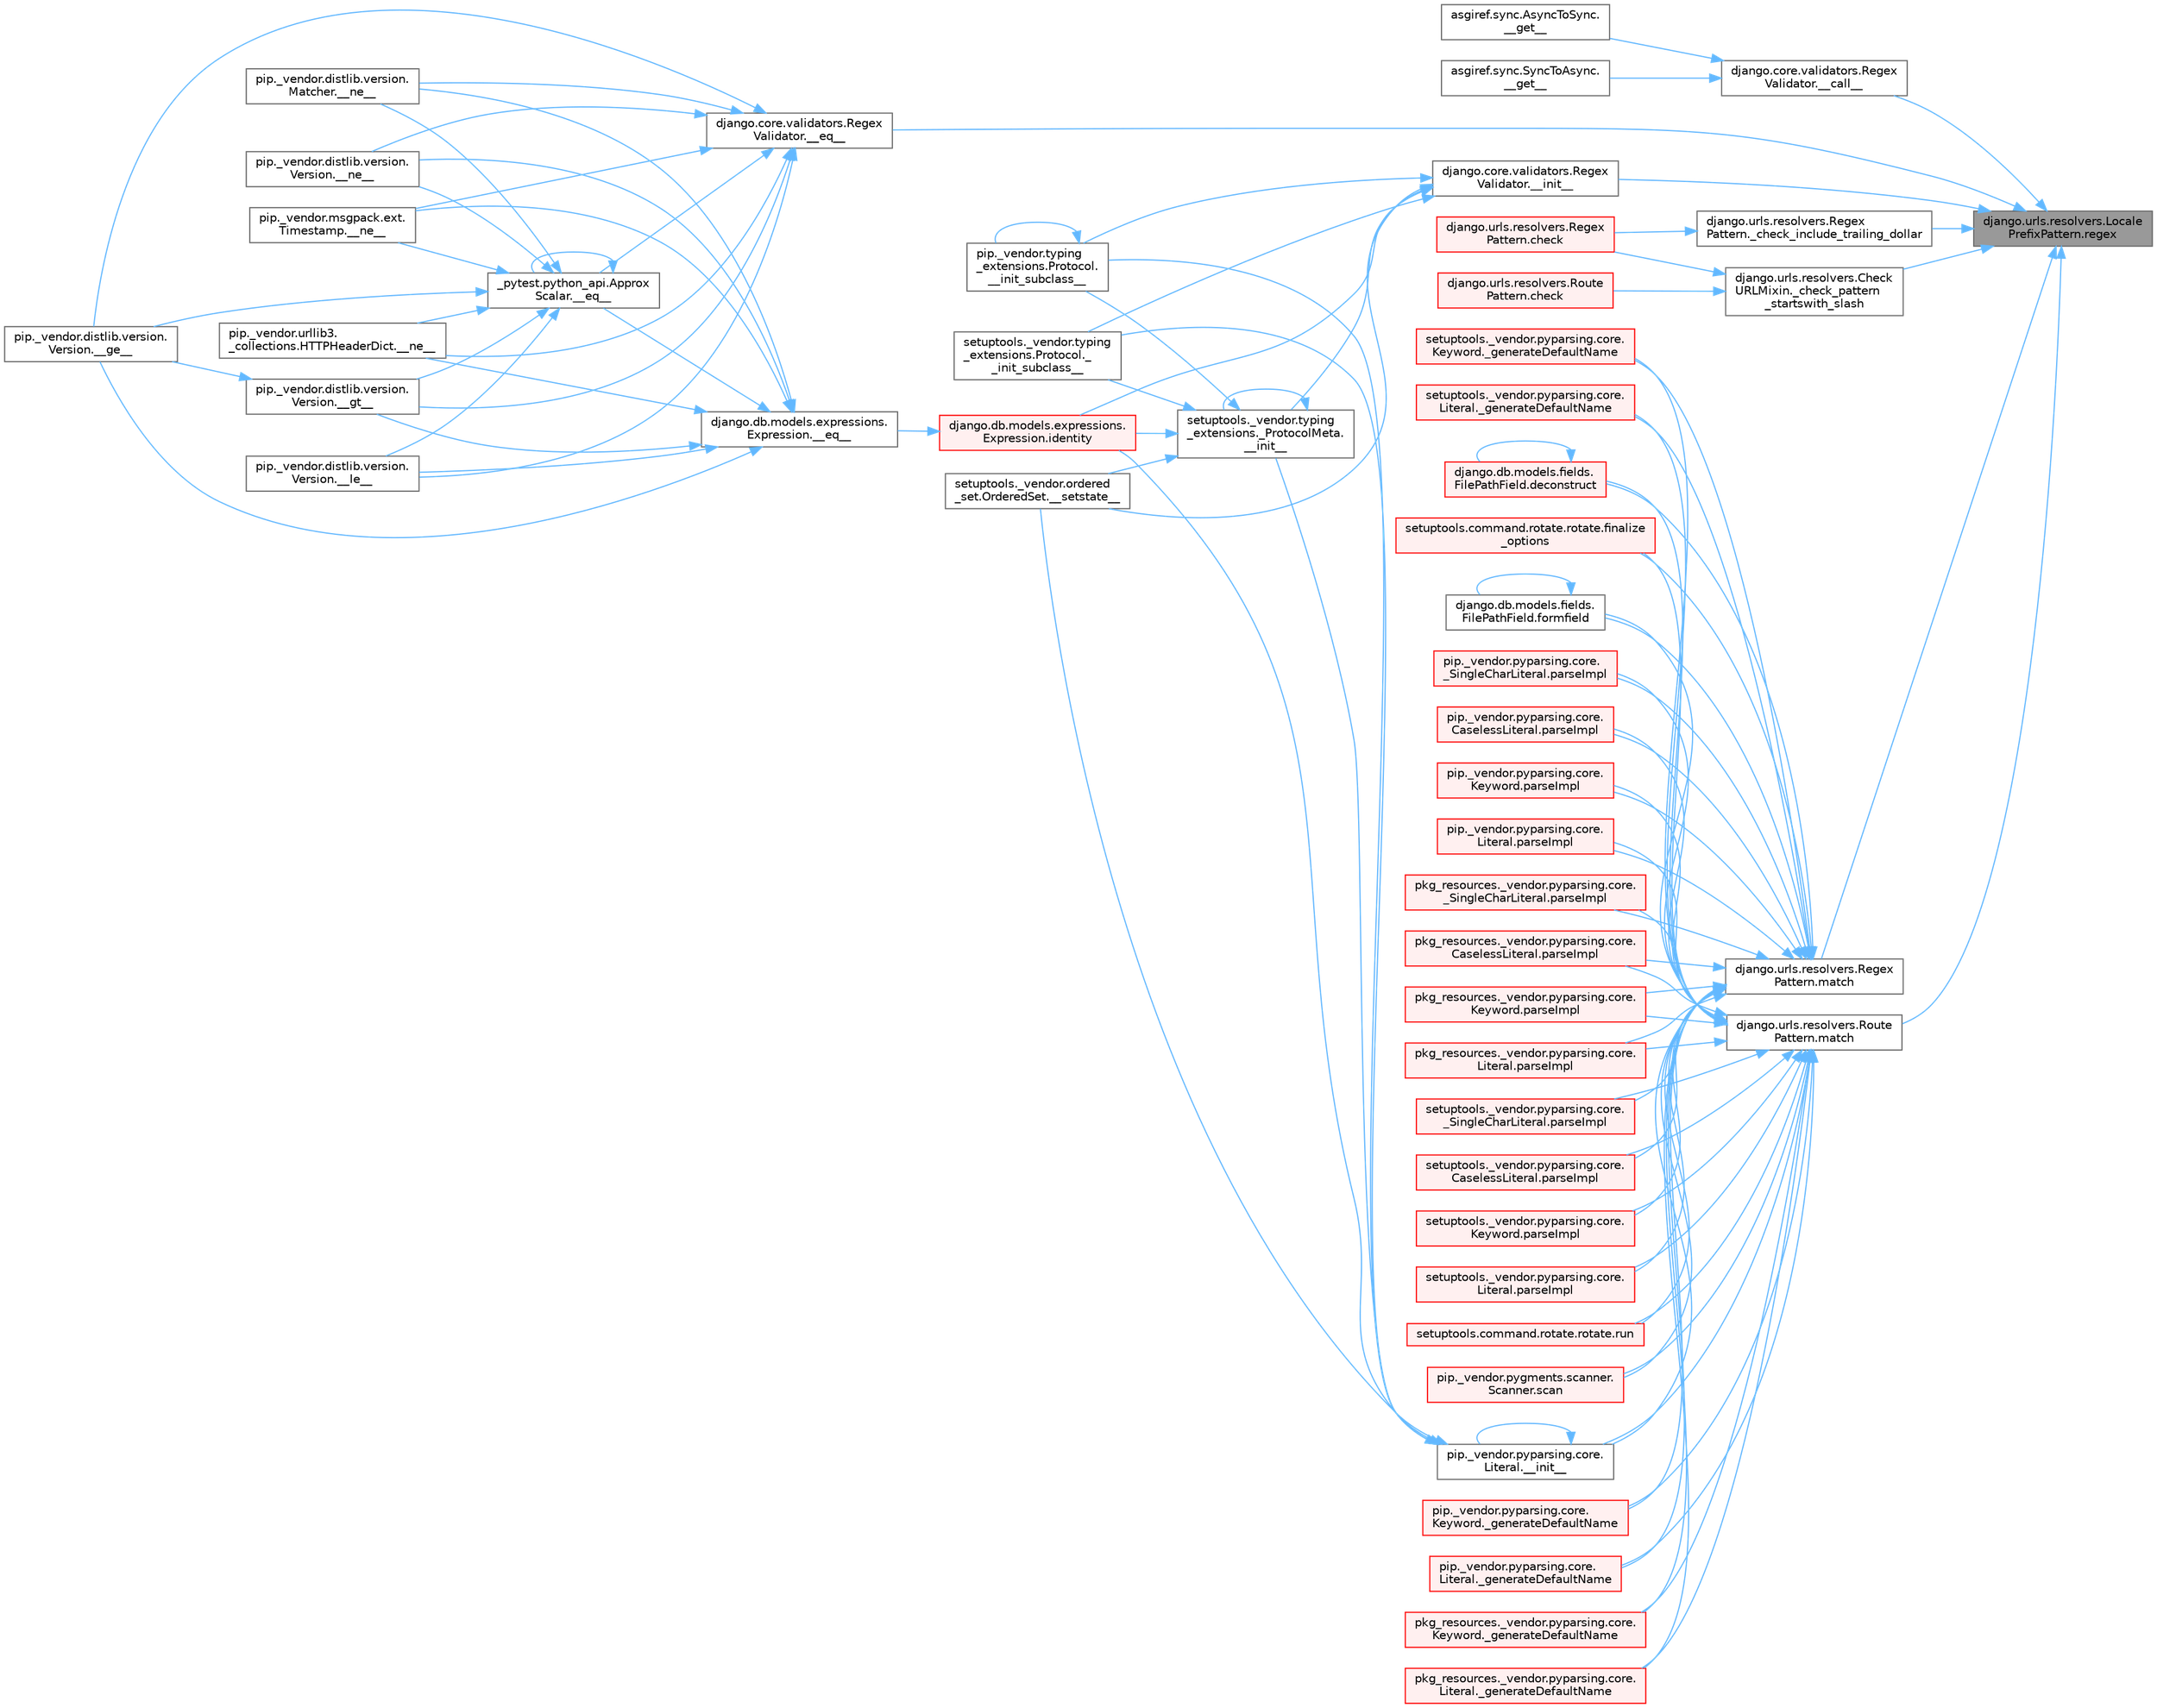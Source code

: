 digraph "django.urls.resolvers.LocalePrefixPattern.regex"
{
 // LATEX_PDF_SIZE
  bgcolor="transparent";
  edge [fontname=Helvetica,fontsize=10,labelfontname=Helvetica,labelfontsize=10];
  node [fontname=Helvetica,fontsize=10,shape=box,height=0.2,width=0.4];
  rankdir="RL";
  Node1 [id="Node000001",label="django.urls.resolvers.Locale\lPrefixPattern.regex",height=0.2,width=0.4,color="gray40", fillcolor="grey60", style="filled", fontcolor="black",tooltip=" "];
  Node1 -> Node2 [id="edge1_Node000001_Node000002",dir="back",color="steelblue1",style="solid",tooltip=" "];
  Node2 [id="Node000002",label="django.core.validators.Regex\lValidator.__call__",height=0.2,width=0.4,color="grey40", fillcolor="white", style="filled",URL="$classdjango_1_1core_1_1validators_1_1_regex_validator.html#a30d4eea6f9d0ab73781123cc26244775",tooltip=" "];
  Node2 -> Node3 [id="edge2_Node000002_Node000003",dir="back",color="steelblue1",style="solid",tooltip=" "];
  Node3 [id="Node000003",label="asgiref.sync.AsyncToSync.\l__get__",height=0.2,width=0.4,color="grey40", fillcolor="white", style="filled",URL="$classasgiref_1_1sync_1_1_async_to_sync.html#a23e9ef7a73da98dad9e3f4e65846969b",tooltip=" "];
  Node2 -> Node4 [id="edge3_Node000002_Node000004",dir="back",color="steelblue1",style="solid",tooltip=" "];
  Node4 [id="Node000004",label="asgiref.sync.SyncToAsync.\l__get__",height=0.2,width=0.4,color="grey40", fillcolor="white", style="filled",URL="$classasgiref_1_1sync_1_1_sync_to_async.html#aebdfbe3f01079a529fd2f39810597381",tooltip=" "];
  Node1 -> Node5 [id="edge4_Node000001_Node000005",dir="back",color="steelblue1",style="solid",tooltip=" "];
  Node5 [id="Node000005",label="django.core.validators.Regex\lValidator.__eq__",height=0.2,width=0.4,color="grey40", fillcolor="white", style="filled",URL="$classdjango_1_1core_1_1validators_1_1_regex_validator.html#a18919d09fcbe332a2b693ad5a178a974",tooltip=" "];
  Node5 -> Node6 [id="edge5_Node000005_Node000006",dir="back",color="steelblue1",style="solid",tooltip=" "];
  Node6 [id="Node000006",label="_pytest.python_api.Approx\lScalar.__eq__",height=0.2,width=0.4,color="grey40", fillcolor="white", style="filled",URL="$class__pytest_1_1python__api_1_1_approx_scalar.html#af4601ee4ca7409927f88c83ebfc3d923",tooltip=" "];
  Node6 -> Node6 [id="edge6_Node000006_Node000006",dir="back",color="steelblue1",style="solid",tooltip=" "];
  Node6 -> Node7 [id="edge7_Node000006_Node000007",dir="back",color="steelblue1",style="solid",tooltip=" "];
  Node7 [id="Node000007",label="pip._vendor.distlib.version.\lVersion.__ge__",height=0.2,width=0.4,color="grey40", fillcolor="white", style="filled",URL="$classpip_1_1__vendor_1_1distlib_1_1version_1_1_version.html#aa6b7b889cebc687ddb5ed9040d01b1ec",tooltip=" "];
  Node6 -> Node8 [id="edge8_Node000006_Node000008",dir="back",color="steelblue1",style="solid",tooltip=" "];
  Node8 [id="Node000008",label="pip._vendor.distlib.version.\lVersion.__gt__",height=0.2,width=0.4,color="grey40", fillcolor="white", style="filled",URL="$classpip_1_1__vendor_1_1distlib_1_1version_1_1_version.html#a51cf0c8da1bb6829173ff6861b10cb5f",tooltip=" "];
  Node8 -> Node7 [id="edge9_Node000008_Node000007",dir="back",color="steelblue1",style="solid",tooltip=" "];
  Node6 -> Node9 [id="edge10_Node000006_Node000009",dir="back",color="steelblue1",style="solid",tooltip=" "];
  Node9 [id="Node000009",label="pip._vendor.distlib.version.\lVersion.__le__",height=0.2,width=0.4,color="grey40", fillcolor="white", style="filled",URL="$classpip_1_1__vendor_1_1distlib_1_1version_1_1_version.html#ae5e2c5d9b76377e286fcf92a382cbb8b",tooltip=" "];
  Node6 -> Node10 [id="edge11_Node000006_Node000010",dir="back",color="steelblue1",style="solid",tooltip=" "];
  Node10 [id="Node000010",label="pip._vendor.distlib.version.\lMatcher.__ne__",height=0.2,width=0.4,color="grey40", fillcolor="white", style="filled",URL="$classpip_1_1__vendor_1_1distlib_1_1version_1_1_matcher.html#a24f8f8a4686bff3018fee5d22f4e02f1",tooltip=" "];
  Node6 -> Node11 [id="edge12_Node000006_Node000011",dir="back",color="steelblue1",style="solid",tooltip=" "];
  Node11 [id="Node000011",label="pip._vendor.distlib.version.\lVersion.__ne__",height=0.2,width=0.4,color="grey40", fillcolor="white", style="filled",URL="$classpip_1_1__vendor_1_1distlib_1_1version_1_1_version.html#aea3cdf6db007318ab1a2e8d144e2a4a1",tooltip=" "];
  Node6 -> Node12 [id="edge13_Node000006_Node000012",dir="back",color="steelblue1",style="solid",tooltip=" "];
  Node12 [id="Node000012",label="pip._vendor.msgpack.ext.\lTimestamp.__ne__",height=0.2,width=0.4,color="grey40", fillcolor="white", style="filled",URL="$classpip_1_1__vendor_1_1msgpack_1_1ext_1_1_timestamp.html#ac38b8cada8075f7a1133b06bc99b2317",tooltip=" "];
  Node6 -> Node13 [id="edge14_Node000006_Node000013",dir="back",color="steelblue1",style="solid",tooltip=" "];
  Node13 [id="Node000013",label="pip._vendor.urllib3.\l_collections.HTTPHeaderDict.__ne__",height=0.2,width=0.4,color="grey40", fillcolor="white", style="filled",URL="$classpip_1_1__vendor_1_1urllib3_1_1__collections_1_1_h_t_t_p_header_dict.html#aa7766a9499d33160a1258e140e35a806",tooltip=" "];
  Node5 -> Node7 [id="edge15_Node000005_Node000007",dir="back",color="steelblue1",style="solid",tooltip=" "];
  Node5 -> Node8 [id="edge16_Node000005_Node000008",dir="back",color="steelblue1",style="solid",tooltip=" "];
  Node5 -> Node9 [id="edge17_Node000005_Node000009",dir="back",color="steelblue1",style="solid",tooltip=" "];
  Node5 -> Node10 [id="edge18_Node000005_Node000010",dir="back",color="steelblue1",style="solid",tooltip=" "];
  Node5 -> Node11 [id="edge19_Node000005_Node000011",dir="back",color="steelblue1",style="solid",tooltip=" "];
  Node5 -> Node12 [id="edge20_Node000005_Node000012",dir="back",color="steelblue1",style="solid",tooltip=" "];
  Node5 -> Node13 [id="edge21_Node000005_Node000013",dir="back",color="steelblue1",style="solid",tooltip=" "];
  Node1 -> Node14 [id="edge22_Node000001_Node000014",dir="back",color="steelblue1",style="solid",tooltip=" "];
  Node14 [id="Node000014",label="django.core.validators.Regex\lValidator.__init__",height=0.2,width=0.4,color="grey40", fillcolor="white", style="filled",URL="$classdjango_1_1core_1_1validators_1_1_regex_validator.html#ad231bde76c876582cc0e7cf981921690",tooltip=" "];
  Node14 -> Node15 [id="edge23_Node000014_Node000015",dir="back",color="steelblue1",style="solid",tooltip=" "];
  Node15 [id="Node000015",label="setuptools._vendor.typing\l_extensions._ProtocolMeta.\l__init__",height=0.2,width=0.4,color="grey40", fillcolor="white", style="filled",URL="$classsetuptools_1_1__vendor_1_1typing__extensions_1_1___protocol_meta.html#a7bbaff8ac6d19534b46bca363ee0b43a",tooltip=" "];
  Node15 -> Node15 [id="edge24_Node000015_Node000015",dir="back",color="steelblue1",style="solid",tooltip=" "];
  Node15 -> Node16 [id="edge25_Node000015_Node000016",dir="back",color="steelblue1",style="solid",tooltip=" "];
  Node16 [id="Node000016",label="pip._vendor.typing\l_extensions.Protocol.\l__init_subclass__",height=0.2,width=0.4,color="grey40", fillcolor="white", style="filled",URL="$classpip_1_1__vendor_1_1typing__extensions_1_1_protocol.html#a2916efc86cebb8aba6deb7fd30b33988",tooltip=" "];
  Node16 -> Node16 [id="edge26_Node000016_Node000016",dir="back",color="steelblue1",style="solid",tooltip=" "];
  Node15 -> Node17 [id="edge27_Node000015_Node000017",dir="back",color="steelblue1",style="solid",tooltip=" "];
  Node17 [id="Node000017",label="setuptools._vendor.typing\l_extensions.Protocol._\l_init_subclass__",height=0.2,width=0.4,color="grey40", fillcolor="white", style="filled",URL="$classsetuptools_1_1__vendor_1_1typing__extensions_1_1_protocol.html#ac6cbebc092a4724ab3704c5334059874",tooltip=" "];
  Node15 -> Node18 [id="edge28_Node000015_Node000018",dir="back",color="steelblue1",style="solid",tooltip=" "];
  Node18 [id="Node000018",label="setuptools._vendor.ordered\l_set.OrderedSet.__setstate__",height=0.2,width=0.4,color="grey40", fillcolor="white", style="filled",URL="$classsetuptools_1_1__vendor_1_1ordered__set_1_1_ordered_set.html#aa7f7de9d987829525d06db565fe1b4a1",tooltip=" "];
  Node15 -> Node19 [id="edge29_Node000015_Node000019",dir="back",color="steelblue1",style="solid",tooltip=" "];
  Node19 [id="Node000019",label="django.db.models.expressions.\lExpression.identity",height=0.2,width=0.4,color="red", fillcolor="#FFF0F0", style="filled",URL="$classdjango_1_1db_1_1models_1_1expressions_1_1_expression.html#a10048810b5eb8641acf3bc150731b925",tooltip=" "];
  Node19 -> Node20 [id="edge30_Node000019_Node000020",dir="back",color="steelblue1",style="solid",tooltip=" "];
  Node20 [id="Node000020",label="django.db.models.expressions.\lExpression.__eq__",height=0.2,width=0.4,color="grey40", fillcolor="white", style="filled",URL="$classdjango_1_1db_1_1models_1_1expressions_1_1_expression.html#adb4c2940b4e88b38771aac46593315e1",tooltip=" "];
  Node20 -> Node6 [id="edge31_Node000020_Node000006",dir="back",color="steelblue1",style="solid",tooltip=" "];
  Node20 -> Node7 [id="edge32_Node000020_Node000007",dir="back",color="steelblue1",style="solid",tooltip=" "];
  Node20 -> Node8 [id="edge33_Node000020_Node000008",dir="back",color="steelblue1",style="solid",tooltip=" "];
  Node20 -> Node9 [id="edge34_Node000020_Node000009",dir="back",color="steelblue1",style="solid",tooltip=" "];
  Node20 -> Node10 [id="edge35_Node000020_Node000010",dir="back",color="steelblue1",style="solid",tooltip=" "];
  Node20 -> Node11 [id="edge36_Node000020_Node000011",dir="back",color="steelblue1",style="solid",tooltip=" "];
  Node20 -> Node12 [id="edge37_Node000020_Node000012",dir="back",color="steelblue1",style="solid",tooltip=" "];
  Node20 -> Node13 [id="edge38_Node000020_Node000013",dir="back",color="steelblue1",style="solid",tooltip=" "];
  Node14 -> Node16 [id="edge39_Node000014_Node000016",dir="back",color="steelblue1",style="solid",tooltip=" "];
  Node14 -> Node17 [id="edge40_Node000014_Node000017",dir="back",color="steelblue1",style="solid",tooltip=" "];
  Node14 -> Node18 [id="edge41_Node000014_Node000018",dir="back",color="steelblue1",style="solid",tooltip=" "];
  Node14 -> Node19 [id="edge42_Node000014_Node000019",dir="back",color="steelblue1",style="solid",tooltip=" "];
  Node1 -> Node38 [id="edge43_Node000001_Node000038",dir="back",color="steelblue1",style="solid",tooltip=" "];
  Node38 [id="Node000038",label="django.urls.resolvers.Regex\lPattern._check_include_trailing_dollar",height=0.2,width=0.4,color="grey40", fillcolor="white", style="filled",URL="$classdjango_1_1urls_1_1resolvers_1_1_regex_pattern.html#afc8e391fb4ddd3b6f3277763af662ba6",tooltip=" "];
  Node38 -> Node39 [id="edge44_Node000038_Node000039",dir="back",color="steelblue1",style="solid",tooltip=" "];
  Node39 [id="Node000039",label="django.urls.resolvers.Regex\lPattern.check",height=0.2,width=0.4,color="red", fillcolor="#FFF0F0", style="filled",URL="$classdjango_1_1urls_1_1resolvers_1_1_regex_pattern.html#a4fb074a83e87154e285b43ad16965c9d",tooltip=" "];
  Node1 -> Node880 [id="edge45_Node000001_Node000880",dir="back",color="steelblue1",style="solid",tooltip=" "];
  Node880 [id="Node000880",label="django.urls.resolvers.Check\lURLMixin._check_pattern\l_startswith_slash",height=0.2,width=0.4,color="grey40", fillcolor="white", style="filled",URL="$classdjango_1_1urls_1_1resolvers_1_1_check_u_r_l_mixin.html#a978f04f1ff4f29aa18eeef579abb7d11",tooltip=" "];
  Node880 -> Node39 [id="edge46_Node000880_Node000039",dir="back",color="steelblue1",style="solid",tooltip=" "];
  Node880 -> Node881 [id="edge47_Node000880_Node000881",dir="back",color="steelblue1",style="solid",tooltip=" "];
  Node881 [id="Node000881",label="django.urls.resolvers.Route\lPattern.check",height=0.2,width=0.4,color="red", fillcolor="#FFF0F0", style="filled",URL="$classdjango_1_1urls_1_1resolvers_1_1_route_pattern.html#a4445d301d14d0624b8cba76ba19cdc4b",tooltip=" "];
  Node1 -> Node3182 [id="edge48_Node000001_Node003182",dir="back",color="steelblue1",style="solid",tooltip=" "];
  Node3182 [id="Node003182",label="django.urls.resolvers.Regex\lPattern.match",height=0.2,width=0.4,color="grey40", fillcolor="white", style="filled",URL="$classdjango_1_1urls_1_1resolvers_1_1_regex_pattern.html#a022c60160d7874269b5000d1bba34ba5",tooltip=" "];
  Node3182 -> Node2353 [id="edge49_Node003182_Node002353",dir="back",color="steelblue1",style="solid",tooltip=" "];
  Node2353 [id="Node002353",label="pip._vendor.pyparsing.core.\lLiteral.__init__",height=0.2,width=0.4,color="grey40", fillcolor="white", style="filled",URL="$classpip_1_1__vendor_1_1pyparsing_1_1core_1_1_literal.html#aabef57e2be5669976d8ac976e2ee0cbe",tooltip=" "];
  Node2353 -> Node2353 [id="edge50_Node002353_Node002353",dir="back",color="steelblue1",style="solid",tooltip=" "];
  Node2353 -> Node15 [id="edge51_Node002353_Node000015",dir="back",color="steelblue1",style="solid",tooltip=" "];
  Node2353 -> Node16 [id="edge52_Node002353_Node000016",dir="back",color="steelblue1",style="solid",tooltip=" "];
  Node2353 -> Node17 [id="edge53_Node002353_Node000017",dir="back",color="steelblue1",style="solid",tooltip=" "];
  Node2353 -> Node18 [id="edge54_Node002353_Node000018",dir="back",color="steelblue1",style="solid",tooltip=" "];
  Node2353 -> Node19 [id="edge55_Node002353_Node000019",dir="back",color="steelblue1",style="solid",tooltip=" "];
  Node3182 -> Node2354 [id="edge56_Node003182_Node002354",dir="back",color="steelblue1",style="solid",tooltip=" "];
  Node2354 [id="Node002354",label="pip._vendor.pyparsing.core.\lKeyword._generateDefaultName",height=0.2,width=0.4,color="red", fillcolor="#FFF0F0", style="filled",URL="$classpip_1_1__vendor_1_1pyparsing_1_1core_1_1_keyword.html#a31ab29e2805edb145e58ab04d153a230",tooltip=" "];
  Node3182 -> Node2361 [id="edge57_Node003182_Node002361",dir="back",color="steelblue1",style="solid",tooltip=" "];
  Node2361 [id="Node002361",label="pip._vendor.pyparsing.core.\lLiteral._generateDefaultName",height=0.2,width=0.4,color="red", fillcolor="#FFF0F0", style="filled",URL="$classpip_1_1__vendor_1_1pyparsing_1_1core_1_1_literal.html#a43292445d31bf5ba62d351f2b8d5605a",tooltip=" "];
  Node3182 -> Node2362 [id="edge58_Node003182_Node002362",dir="back",color="steelblue1",style="solid",tooltip=" "];
  Node2362 [id="Node002362",label="pkg_resources._vendor.pyparsing.core.\lKeyword._generateDefaultName",height=0.2,width=0.4,color="red", fillcolor="#FFF0F0", style="filled",URL="$classpkg__resources_1_1__vendor_1_1pyparsing_1_1core_1_1_keyword.html#a315223039b2888fb49f955be9cff7b09",tooltip=" "];
  Node3182 -> Node2363 [id="edge59_Node003182_Node002363",dir="back",color="steelblue1",style="solid",tooltip=" "];
  Node2363 [id="Node002363",label="pkg_resources._vendor.pyparsing.core.\lLiteral._generateDefaultName",height=0.2,width=0.4,color="red", fillcolor="#FFF0F0", style="filled",URL="$classpkg__resources_1_1__vendor_1_1pyparsing_1_1core_1_1_literal.html#a7a03c95358881162f9596748d0cde21e",tooltip=" "];
  Node3182 -> Node2364 [id="edge60_Node003182_Node002364",dir="back",color="steelblue1",style="solid",tooltip=" "];
  Node2364 [id="Node002364",label="setuptools._vendor.pyparsing.core.\lKeyword._generateDefaultName",height=0.2,width=0.4,color="red", fillcolor="#FFF0F0", style="filled",URL="$classsetuptools_1_1__vendor_1_1pyparsing_1_1core_1_1_keyword.html#ae4f3c65f0707d0a23fed0f57383e3e4e",tooltip=" "];
  Node3182 -> Node2365 [id="edge61_Node003182_Node002365",dir="back",color="steelblue1",style="solid",tooltip=" "];
  Node2365 [id="Node002365",label="setuptools._vendor.pyparsing.core.\lLiteral._generateDefaultName",height=0.2,width=0.4,color="red", fillcolor="#FFF0F0", style="filled",URL="$classsetuptools_1_1__vendor_1_1pyparsing_1_1core_1_1_literal.html#a39cde9da647a46c30a5f06ffc7a28573",tooltip=" "];
  Node3182 -> Node2099 [id="edge62_Node003182_Node002099",dir="back",color="steelblue1",style="solid",tooltip=" "];
  Node2099 [id="Node002099",label="django.db.models.fields.\lFilePathField.deconstruct",height=0.2,width=0.4,color="red", fillcolor="#FFF0F0", style="filled",URL="$classdjango_1_1db_1_1models_1_1fields_1_1_file_path_field.html#a6a89176a77b5299ca6414c601c62dcb0",tooltip=" "];
  Node2099 -> Node2099 [id="edge63_Node002099_Node002099",dir="back",color="steelblue1",style="solid",tooltip=" "];
  Node3182 -> Node2366 [id="edge64_Node003182_Node002366",dir="back",color="steelblue1",style="solid",tooltip=" "];
  Node2366 [id="Node002366",label="setuptools.command.rotate.rotate.finalize\l_options",height=0.2,width=0.4,color="red", fillcolor="#FFF0F0", style="filled",URL="$classsetuptools_1_1command_1_1rotate_1_1rotate.html#aed1e56d8e1336d87779bac825e8d8f72",tooltip=" "];
  Node3182 -> Node2124 [id="edge65_Node003182_Node002124",dir="back",color="steelblue1",style="solid",tooltip=" "];
  Node2124 [id="Node002124",label="django.db.models.fields.\lFilePathField.formfield",height=0.2,width=0.4,color="grey40", fillcolor="white", style="filled",URL="$classdjango_1_1db_1_1models_1_1fields_1_1_file_path_field.html#a985a8ecb0edfec636b22fb5b399e2a7a",tooltip=" "];
  Node2124 -> Node2124 [id="edge66_Node002124_Node002124",dir="back",color="steelblue1",style="solid",tooltip=" "];
  Node3182 -> Node2367 [id="edge67_Node003182_Node002367",dir="back",color="steelblue1",style="solid",tooltip=" "];
  Node2367 [id="Node002367",label="pip._vendor.pyparsing.core.\l_SingleCharLiteral.parseImpl",height=0.2,width=0.4,color="red", fillcolor="#FFF0F0", style="filled",URL="$classpip_1_1__vendor_1_1pyparsing_1_1core_1_1___single_char_literal.html#a652670f3410246822ff51aa2145dbc8e",tooltip=" "];
  Node3182 -> Node2374 [id="edge68_Node003182_Node002374",dir="back",color="steelblue1",style="solid",tooltip=" "];
  Node2374 [id="Node002374",label="pip._vendor.pyparsing.core.\lCaselessLiteral.parseImpl",height=0.2,width=0.4,color="red", fillcolor="#FFF0F0", style="filled",URL="$classpip_1_1__vendor_1_1pyparsing_1_1core_1_1_caseless_literal.html#a529fc6ddb5edd3ddec08b9f035a7a050",tooltip=" "];
  Node3182 -> Node2375 [id="edge69_Node003182_Node002375",dir="back",color="steelblue1",style="solid",tooltip=" "];
  Node2375 [id="Node002375",label="pip._vendor.pyparsing.core.\lKeyword.parseImpl",height=0.2,width=0.4,color="red", fillcolor="#FFF0F0", style="filled",URL="$classpip_1_1__vendor_1_1pyparsing_1_1core_1_1_keyword.html#adca1f98eb489ed595b58f3292b0baa0a",tooltip=" "];
  Node3182 -> Node2376 [id="edge70_Node003182_Node002376",dir="back",color="steelblue1",style="solid",tooltip=" "];
  Node2376 [id="Node002376",label="pip._vendor.pyparsing.core.\lLiteral.parseImpl",height=0.2,width=0.4,color="red", fillcolor="#FFF0F0", style="filled",URL="$classpip_1_1__vendor_1_1pyparsing_1_1core_1_1_literal.html#afb2a2d3515ec92ed8a9df64e9c924f52",tooltip=" "];
  Node3182 -> Node2377 [id="edge71_Node003182_Node002377",dir="back",color="steelblue1",style="solid",tooltip=" "];
  Node2377 [id="Node002377",label="pkg_resources._vendor.pyparsing.core.\l_SingleCharLiteral.parseImpl",height=0.2,width=0.4,color="red", fillcolor="#FFF0F0", style="filled",URL="$classpkg__resources_1_1__vendor_1_1pyparsing_1_1core_1_1___single_char_literal.html#af2faa325701ba5155da17d003e0b4adc",tooltip=" "];
  Node3182 -> Node2378 [id="edge72_Node003182_Node002378",dir="back",color="steelblue1",style="solid",tooltip=" "];
  Node2378 [id="Node002378",label="pkg_resources._vendor.pyparsing.core.\lCaselessLiteral.parseImpl",height=0.2,width=0.4,color="red", fillcolor="#FFF0F0", style="filled",URL="$classpkg__resources_1_1__vendor_1_1pyparsing_1_1core_1_1_caseless_literal.html#a48dd01bc7a66c04ba76a32e8d979dcd4",tooltip=" "];
  Node3182 -> Node2379 [id="edge73_Node003182_Node002379",dir="back",color="steelblue1",style="solid",tooltip=" "];
  Node2379 [id="Node002379",label="pkg_resources._vendor.pyparsing.core.\lKeyword.parseImpl",height=0.2,width=0.4,color="red", fillcolor="#FFF0F0", style="filled",URL="$classpkg__resources_1_1__vendor_1_1pyparsing_1_1core_1_1_keyword.html#af48ef000b385c729289bf07ff91ebb59",tooltip=" "];
  Node3182 -> Node2380 [id="edge74_Node003182_Node002380",dir="back",color="steelblue1",style="solid",tooltip=" "];
  Node2380 [id="Node002380",label="pkg_resources._vendor.pyparsing.core.\lLiteral.parseImpl",height=0.2,width=0.4,color="red", fillcolor="#FFF0F0", style="filled",URL="$classpkg__resources_1_1__vendor_1_1pyparsing_1_1core_1_1_literal.html#a0857370d83f9ade94c41e6c542775e52",tooltip=" "];
  Node3182 -> Node2381 [id="edge75_Node003182_Node002381",dir="back",color="steelblue1",style="solid",tooltip=" "];
  Node2381 [id="Node002381",label="setuptools._vendor.pyparsing.core.\l_SingleCharLiteral.parseImpl",height=0.2,width=0.4,color="red", fillcolor="#FFF0F0", style="filled",URL="$classsetuptools_1_1__vendor_1_1pyparsing_1_1core_1_1___single_char_literal.html#ac8c4449209a6891c8972444e5aba66c0",tooltip=" "];
  Node3182 -> Node2382 [id="edge76_Node003182_Node002382",dir="back",color="steelblue1",style="solid",tooltip=" "];
  Node2382 [id="Node002382",label="setuptools._vendor.pyparsing.core.\lCaselessLiteral.parseImpl",height=0.2,width=0.4,color="red", fillcolor="#FFF0F0", style="filled",URL="$classsetuptools_1_1__vendor_1_1pyparsing_1_1core_1_1_caseless_literal.html#af1136a538e4ebde734ca17347cd525d2",tooltip=" "];
  Node3182 -> Node2383 [id="edge77_Node003182_Node002383",dir="back",color="steelblue1",style="solid",tooltip=" "];
  Node2383 [id="Node002383",label="setuptools._vendor.pyparsing.core.\lKeyword.parseImpl",height=0.2,width=0.4,color="red", fillcolor="#FFF0F0", style="filled",URL="$classsetuptools_1_1__vendor_1_1pyparsing_1_1core_1_1_keyword.html#a0f367b0630cc69a9659123d67f9a9a7f",tooltip=" "];
  Node3182 -> Node2384 [id="edge78_Node003182_Node002384",dir="back",color="steelblue1",style="solid",tooltip=" "];
  Node2384 [id="Node002384",label="setuptools._vendor.pyparsing.core.\lLiteral.parseImpl",height=0.2,width=0.4,color="red", fillcolor="#FFF0F0", style="filled",URL="$classsetuptools_1_1__vendor_1_1pyparsing_1_1core_1_1_literal.html#a92f85cda9c0c060c528390039284d028",tooltip=" "];
  Node3182 -> Node2321 [id="edge79_Node003182_Node002321",dir="back",color="steelblue1",style="solid",tooltip=" "];
  Node2321 [id="Node002321",label="setuptools.command.rotate.rotate.run",height=0.2,width=0.4,color="red", fillcolor="#FFF0F0", style="filled",URL="$classsetuptools_1_1command_1_1rotate_1_1rotate.html#a9054b17464c6a651b9c7e2ec5ea23fcf",tooltip=" "];
  Node3182 -> Node2385 [id="edge80_Node003182_Node002385",dir="back",color="steelblue1",style="solid",tooltip=" "];
  Node2385 [id="Node002385",label="pip._vendor.pygments.scanner.\lScanner.scan",height=0.2,width=0.4,color="red", fillcolor="#FFF0F0", style="filled",URL="$classpip_1_1__vendor_1_1pygments_1_1scanner_1_1_scanner.html#ad5d78ecbc95ccf586582a0734e4b6faf",tooltip=" "];
  Node1 -> Node3183 [id="edge81_Node000001_Node003183",dir="back",color="steelblue1",style="solid",tooltip=" "];
  Node3183 [id="Node003183",label="django.urls.resolvers.Route\lPattern.match",height=0.2,width=0.4,color="grey40", fillcolor="white", style="filled",URL="$classdjango_1_1urls_1_1resolvers_1_1_route_pattern.html#a4e9d85c28ab34455b4b60ec8cbc7d124",tooltip=" "];
  Node3183 -> Node2353 [id="edge82_Node003183_Node002353",dir="back",color="steelblue1",style="solid",tooltip=" "];
  Node3183 -> Node2354 [id="edge83_Node003183_Node002354",dir="back",color="steelblue1",style="solid",tooltip=" "];
  Node3183 -> Node2361 [id="edge84_Node003183_Node002361",dir="back",color="steelblue1",style="solid",tooltip=" "];
  Node3183 -> Node2362 [id="edge85_Node003183_Node002362",dir="back",color="steelblue1",style="solid",tooltip=" "];
  Node3183 -> Node2363 [id="edge86_Node003183_Node002363",dir="back",color="steelblue1",style="solid",tooltip=" "];
  Node3183 -> Node2364 [id="edge87_Node003183_Node002364",dir="back",color="steelblue1",style="solid",tooltip=" "];
  Node3183 -> Node2365 [id="edge88_Node003183_Node002365",dir="back",color="steelblue1",style="solid",tooltip=" "];
  Node3183 -> Node2099 [id="edge89_Node003183_Node002099",dir="back",color="steelblue1",style="solid",tooltip=" "];
  Node3183 -> Node2366 [id="edge90_Node003183_Node002366",dir="back",color="steelblue1",style="solid",tooltip=" "];
  Node3183 -> Node2124 [id="edge91_Node003183_Node002124",dir="back",color="steelblue1",style="solid",tooltip=" "];
  Node3183 -> Node2367 [id="edge92_Node003183_Node002367",dir="back",color="steelblue1",style="solid",tooltip=" "];
  Node3183 -> Node2374 [id="edge93_Node003183_Node002374",dir="back",color="steelblue1",style="solid",tooltip=" "];
  Node3183 -> Node2375 [id="edge94_Node003183_Node002375",dir="back",color="steelblue1",style="solid",tooltip=" "];
  Node3183 -> Node2376 [id="edge95_Node003183_Node002376",dir="back",color="steelblue1",style="solid",tooltip=" "];
  Node3183 -> Node2377 [id="edge96_Node003183_Node002377",dir="back",color="steelblue1",style="solid",tooltip=" "];
  Node3183 -> Node2378 [id="edge97_Node003183_Node002378",dir="back",color="steelblue1",style="solid",tooltip=" "];
  Node3183 -> Node2379 [id="edge98_Node003183_Node002379",dir="back",color="steelblue1",style="solid",tooltip=" "];
  Node3183 -> Node2380 [id="edge99_Node003183_Node002380",dir="back",color="steelblue1",style="solid",tooltip=" "];
  Node3183 -> Node2381 [id="edge100_Node003183_Node002381",dir="back",color="steelblue1",style="solid",tooltip=" "];
  Node3183 -> Node2382 [id="edge101_Node003183_Node002382",dir="back",color="steelblue1",style="solid",tooltip=" "];
  Node3183 -> Node2383 [id="edge102_Node003183_Node002383",dir="back",color="steelblue1",style="solid",tooltip=" "];
  Node3183 -> Node2384 [id="edge103_Node003183_Node002384",dir="back",color="steelblue1",style="solid",tooltip=" "];
  Node3183 -> Node2321 [id="edge104_Node003183_Node002321",dir="back",color="steelblue1",style="solid",tooltip=" "];
  Node3183 -> Node2385 [id="edge105_Node003183_Node002385",dir="back",color="steelblue1",style="solid",tooltip=" "];
}
